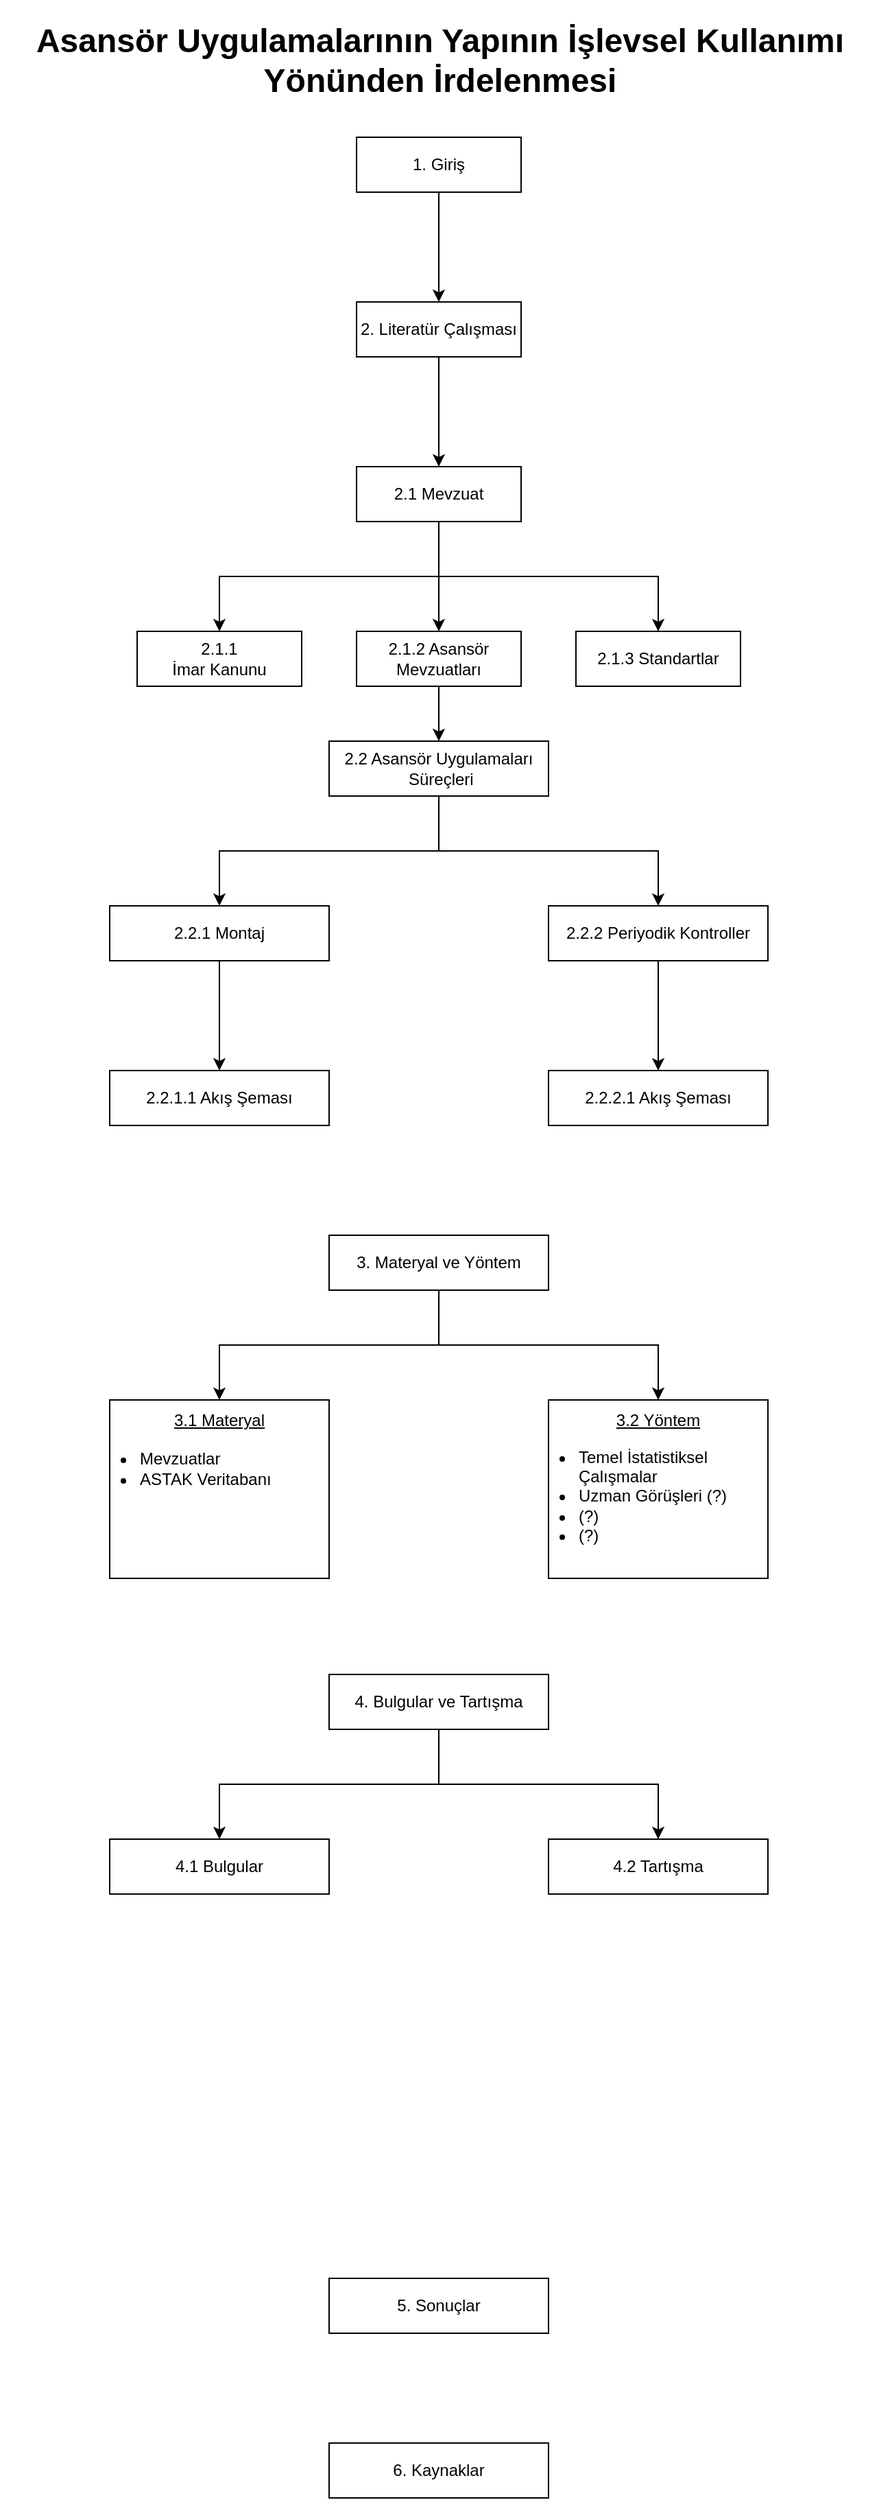 <mxfile version="16.6.1" type="github"><diagram id="fcl0szVWHYnqaN0FsvoB" name="Page-1"><mxGraphModel dx="1422" dy="737" grid="1" gridSize="10" guides="1" tooltips="1" connect="1" arrows="1" fold="1" page="1" pageScale="1" pageWidth="827" pageHeight="1169" math="0" shadow="0"><root><mxCell id="0"/><mxCell id="1" parent="0"/><mxCell id="ZpRgQu6udBbEAymHJolM-3" value="" style="edgeStyle=orthogonalEdgeStyle;rounded=0;orthogonalLoop=1;jettySize=auto;html=1;" parent="1" source="ZpRgQu6udBbEAymHJolM-1" target="ZpRgQu6udBbEAymHJolM-2" edge="1"><mxGeometry relative="1" as="geometry"/></mxCell><mxCell id="ZpRgQu6udBbEAymHJolM-1" value="&lt;div&gt;1. Giriş&lt;/div&gt;" style="rounded=0;whiteSpace=wrap;html=1;" parent="1" vertex="1"><mxGeometry x="340" y="120" width="120" height="40" as="geometry"/></mxCell><mxCell id="ZpRgQu6udBbEAymHJolM-5" value="" style="edgeStyle=orthogonalEdgeStyle;rounded=0;orthogonalLoop=1;jettySize=auto;html=1;" parent="1" source="ZpRgQu6udBbEAymHJolM-2" target="ZpRgQu6udBbEAymHJolM-4" edge="1"><mxGeometry relative="1" as="geometry"/></mxCell><mxCell id="ZpRgQu6udBbEAymHJolM-2" value="2. Literatür Çalışması" style="rounded=0;whiteSpace=wrap;html=1;" parent="1" vertex="1"><mxGeometry x="340" y="240" width="120" height="40" as="geometry"/></mxCell><mxCell id="ZpRgQu6udBbEAymHJolM-9" value="" style="edgeStyle=orthogonalEdgeStyle;rounded=0;orthogonalLoop=1;jettySize=auto;html=1;" parent="1" source="ZpRgQu6udBbEAymHJolM-4" edge="1"><mxGeometry relative="1" as="geometry"><mxPoint x="240" y="480" as="targetPoint"/><Array as="points"><mxPoint x="400" y="440"/><mxPoint x="240" y="440"/></Array></mxGeometry></mxCell><mxCell id="ZpRgQu6udBbEAymHJolM-10" style="edgeStyle=orthogonalEdgeStyle;rounded=0;orthogonalLoop=1;jettySize=auto;html=1;" parent="1" source="ZpRgQu6udBbEAymHJolM-4" edge="1"><mxGeometry relative="1" as="geometry"><mxPoint x="400" y="480" as="targetPoint"/></mxGeometry></mxCell><mxCell id="ZpRgQu6udBbEAymHJolM-11" style="edgeStyle=orthogonalEdgeStyle;rounded=0;orthogonalLoop=1;jettySize=auto;html=1;" parent="1" edge="1"><mxGeometry relative="1" as="geometry"><mxPoint x="560" y="480" as="targetPoint"/><mxPoint x="400" y="400" as="sourcePoint"/><Array as="points"><mxPoint x="400" y="440"/><mxPoint x="560" y="440"/><mxPoint x="560" y="480"/></Array></mxGeometry></mxCell><mxCell id="ZpRgQu6udBbEAymHJolM-4" value="&lt;div&gt;2.1 Mevzuat&lt;/div&gt;" style="rounded=0;whiteSpace=wrap;html=1;" parent="1" vertex="1"><mxGeometry x="340" y="360" width="120" height="40" as="geometry"/></mxCell><mxCell id="ZpRgQu6udBbEAymHJolM-16" value="" style="edgeStyle=orthogonalEdgeStyle;rounded=0;orthogonalLoop=1;jettySize=auto;html=1;" parent="1" source="ZpRgQu6udBbEAymHJolM-6" target="ZpRgQu6udBbEAymHJolM-15" edge="1"><mxGeometry relative="1" as="geometry"/></mxCell><mxCell id="ZpRgQu6udBbEAymHJolM-18" style="edgeStyle=orthogonalEdgeStyle;rounded=0;orthogonalLoop=1;jettySize=auto;html=1;entryX=0.5;entryY=0;entryDx=0;entryDy=0;" parent="1" source="ZpRgQu6udBbEAymHJolM-6" target="ZpRgQu6udBbEAymHJolM-17" edge="1"><mxGeometry relative="1" as="geometry"/></mxCell><mxCell id="ZpRgQu6udBbEAymHJolM-6" value="&lt;div&gt;2.2 Asansör Uygulamaları&lt;/div&gt;&amp;nbsp;Süreçleri" style="rounded=0;whiteSpace=wrap;html=1;" parent="1" vertex="1"><mxGeometry x="320" y="560" width="160" height="40" as="geometry"/></mxCell><mxCell id="ZpRgQu6udBbEAymHJolM-14" value="" style="edgeStyle=orthogonalEdgeStyle;rounded=0;orthogonalLoop=1;jettySize=auto;html=1;" parent="1" source="ZpRgQu6udBbEAymHJolM-8" target="ZpRgQu6udBbEAymHJolM-6" edge="1"><mxGeometry relative="1" as="geometry"/></mxCell><mxCell id="ZpRgQu6udBbEAymHJolM-8" value="&lt;div&gt;2.1.2 Asansör Mevzuatları&lt;br&gt;&lt;/div&gt;" style="rounded=0;whiteSpace=wrap;html=1;" parent="1" vertex="1"><mxGeometry x="340" y="480" width="120" height="40" as="geometry"/></mxCell><mxCell id="ZpRgQu6udBbEAymHJolM-12" value="2.1.1&lt;div&gt;İmar Kanunu&lt;br&gt;&lt;/div&gt;" style="rounded=0;whiteSpace=wrap;html=1;" parent="1" vertex="1"><mxGeometry x="180" y="480" width="120" height="40" as="geometry"/></mxCell><mxCell id="ZpRgQu6udBbEAymHJolM-13" value="&lt;div&gt;2.1.3 Standartlar&lt;/div&gt;" style="rounded=0;whiteSpace=wrap;html=1;" parent="1" vertex="1"><mxGeometry x="500" y="480" width="120" height="40" as="geometry"/></mxCell><mxCell id="ZpRgQu6udBbEAymHJolM-20" value="" style="edgeStyle=orthogonalEdgeStyle;rounded=0;orthogonalLoop=1;jettySize=auto;html=1;" parent="1" source="ZpRgQu6udBbEAymHJolM-15" target="ZpRgQu6udBbEAymHJolM-19" edge="1"><mxGeometry relative="1" as="geometry"/></mxCell><mxCell id="ZpRgQu6udBbEAymHJolM-15" value="2.2.1 Montaj" style="rounded=0;whiteSpace=wrap;html=1;" parent="1" vertex="1"><mxGeometry x="160" y="680" width="160" height="40" as="geometry"/></mxCell><mxCell id="ZpRgQu6udBbEAymHJolM-22" value="" style="edgeStyle=orthogonalEdgeStyle;rounded=0;orthogonalLoop=1;jettySize=auto;html=1;" parent="1" source="ZpRgQu6udBbEAymHJolM-17" target="ZpRgQu6udBbEAymHJolM-21" edge="1"><mxGeometry relative="1" as="geometry"/></mxCell><mxCell id="ZpRgQu6udBbEAymHJolM-17" value="2.2.2 Periyodik Kontroller" style="rounded=0;whiteSpace=wrap;html=1;" parent="1" vertex="1"><mxGeometry x="480" y="680" width="160" height="40" as="geometry"/></mxCell><mxCell id="ZpRgQu6udBbEAymHJolM-19" value="2.2.1.1 Akış Şeması" style="rounded=0;whiteSpace=wrap;html=1;" parent="1" vertex="1"><mxGeometry x="160" y="800" width="160" height="40" as="geometry"/></mxCell><mxCell id="ZpRgQu6udBbEAymHJolM-21" value="2.2.2.1 Akış Şeması" style="rounded=0;whiteSpace=wrap;html=1;" parent="1" vertex="1"><mxGeometry x="480" y="800" width="160" height="40" as="geometry"/></mxCell><mxCell id="ZpRgQu6udBbEAymHJolM-25" value="" style="edgeStyle=orthogonalEdgeStyle;rounded=0;orthogonalLoop=1;jettySize=auto;html=1;" parent="1" source="ZpRgQu6udBbEAymHJolM-23" target="ZpRgQu6udBbEAymHJolM-24" edge="1"><mxGeometry relative="1" as="geometry"/></mxCell><mxCell id="ZpRgQu6udBbEAymHJolM-27" style="edgeStyle=orthogonalEdgeStyle;rounded=0;orthogonalLoop=1;jettySize=auto;html=1;entryX=0.5;entryY=0;entryDx=0;entryDy=0;" parent="1" source="ZpRgQu6udBbEAymHJolM-23" target="ZpRgQu6udBbEAymHJolM-26" edge="1"><mxGeometry relative="1" as="geometry"/></mxCell><mxCell id="ZpRgQu6udBbEAymHJolM-23" value="3. Materyal ve Yöntem" style="rounded=0;whiteSpace=wrap;html=1;" parent="1" vertex="1"><mxGeometry x="320" y="920" width="160" height="40" as="geometry"/></mxCell><mxCell id="ZpRgQu6udBbEAymHJolM-24" value="" style="rounded=0;whiteSpace=wrap;html=1;align=center;" parent="1" vertex="1"><mxGeometry x="160" y="1040" width="160" height="130" as="geometry"/></mxCell><mxCell id="ZpRgQu6udBbEAymHJolM-26" value="" style="rounded=0;whiteSpace=wrap;html=1;" parent="1" vertex="1"><mxGeometry x="480" y="1040" width="160" height="130" as="geometry"/></mxCell><mxCell id="ZpRgQu6udBbEAymHJolM-31" value="3.1 Materyal" style="text;html=1;strokeColor=none;fillColor=none;align=center;verticalAlign=middle;whiteSpace=wrap;rounded=0;fontStyle=4" parent="1" vertex="1"><mxGeometry x="160" y="1040" width="160" height="30" as="geometry"/></mxCell><mxCell id="ZpRgQu6udBbEAymHJolM-32" value="3.2 Yöntem" style="text;html=1;strokeColor=none;fillColor=none;align=center;verticalAlign=middle;whiteSpace=wrap;rounded=0;fontStyle=4" parent="1" vertex="1"><mxGeometry x="480" y="1040" width="160" height="30" as="geometry"/></mxCell><mxCell id="ZpRgQu6udBbEAymHJolM-34" value="&lt;ul&gt;&lt;li&gt;Mevzuatlar&lt;/li&gt;&lt;li&gt;ASTAK Veritabanı&lt;br&gt;&lt;/li&gt;&lt;/ul&gt;" style="text;html=1;strokeColor=none;fillColor=none;align=left;verticalAlign=middle;whiteSpace=wrap;rounded=0;" parent="1" vertex="1"><mxGeometry x="140" y="1080" width="180" height="20" as="geometry"/></mxCell><mxCell id="ZpRgQu6udBbEAymHJolM-35" value="&lt;ul&gt;&lt;li&gt;Temel İstatistiksel Çalışmalar&lt;br&gt;&lt;/li&gt;&lt;li&gt;Uzman Görüşleri (?)&lt;/li&gt;&lt;li&gt;(?)&lt;/li&gt;&lt;li&gt;(?)&lt;br&gt;&lt;/li&gt;&lt;/ul&gt;" style="text;html=1;strokeColor=none;fillColor=none;align=left;verticalAlign=middle;whiteSpace=wrap;rounded=0;" parent="1" vertex="1"><mxGeometry x="460" y="1100" width="180" height="20" as="geometry"/></mxCell><mxCell id="ZpRgQu6udBbEAymHJolM-36" value="" style="edgeStyle=orthogonalEdgeStyle;rounded=0;orthogonalLoop=1;jettySize=auto;html=1;" parent="1" source="ZpRgQu6udBbEAymHJolM-38" edge="1"><mxGeometry relative="1" as="geometry"><mxPoint x="240" y="1360" as="targetPoint"/><Array as="points"><mxPoint x="400" y="1320"/><mxPoint x="240" y="1320"/></Array></mxGeometry></mxCell><mxCell id="ZpRgQu6udBbEAymHJolM-37" style="edgeStyle=orthogonalEdgeStyle;rounded=0;orthogonalLoop=1;jettySize=auto;html=1;entryX=0.5;entryY=0;entryDx=0;entryDy=0;" parent="1" source="ZpRgQu6udBbEAymHJolM-38" edge="1"><mxGeometry relative="1" as="geometry"><mxPoint x="560" y="1360" as="targetPoint"/><Array as="points"><mxPoint x="400" y="1320"/><mxPoint x="560" y="1320"/></Array></mxGeometry></mxCell><mxCell id="ZpRgQu6udBbEAymHJolM-38" value="4. Bulgular ve Tartışma" style="rounded=0;whiteSpace=wrap;html=1;" parent="1" vertex="1"><mxGeometry x="320" y="1240" width="160" height="40" as="geometry"/></mxCell><mxCell id="e3AGTlC2L0x8nFDU5n3n-1" value="4.1 Bulgular" style="rounded=0;whiteSpace=wrap;html=1;" parent="1" vertex="1"><mxGeometry x="160" y="1360" width="160" height="40" as="geometry"/></mxCell><mxCell id="e3AGTlC2L0x8nFDU5n3n-2" value="4.2 Tartışma" style="rounded=0;whiteSpace=wrap;html=1;" parent="1" vertex="1"><mxGeometry x="480" y="1360" width="160" height="40" as="geometry"/></mxCell><mxCell id="e3AGTlC2L0x8nFDU5n3n-3" value="5. Sonuçlar" style="rounded=0;whiteSpace=wrap;html=1;" parent="1" vertex="1"><mxGeometry x="320" y="1680" width="160" height="40" as="geometry"/></mxCell><mxCell id="e3AGTlC2L0x8nFDU5n3n-4" value="6. Kaynaklar" style="rounded=0;whiteSpace=wrap;html=1;" parent="1" vertex="1"><mxGeometry x="320" y="1800" width="160" height="40" as="geometry"/></mxCell><mxCell id="e3AGTlC2L0x8nFDU5n3n-6" value="&lt;h1 align=&quot;center&quot;&gt;Asansör Uygulamalarının Yapının İşlevsel Kullanımı Yönünden İrdelenmesi&lt;br&gt;&lt;/h1&gt;" style="text;html=1;strokeColor=none;fillColor=none;spacing=5;spacingTop=-20;whiteSpace=wrap;overflow=hidden;rounded=0;" parent="1" vertex="1"><mxGeometry x="80" y="30" width="640" height="70" as="geometry"/></mxCell></root></mxGraphModel></diagram></mxfile>